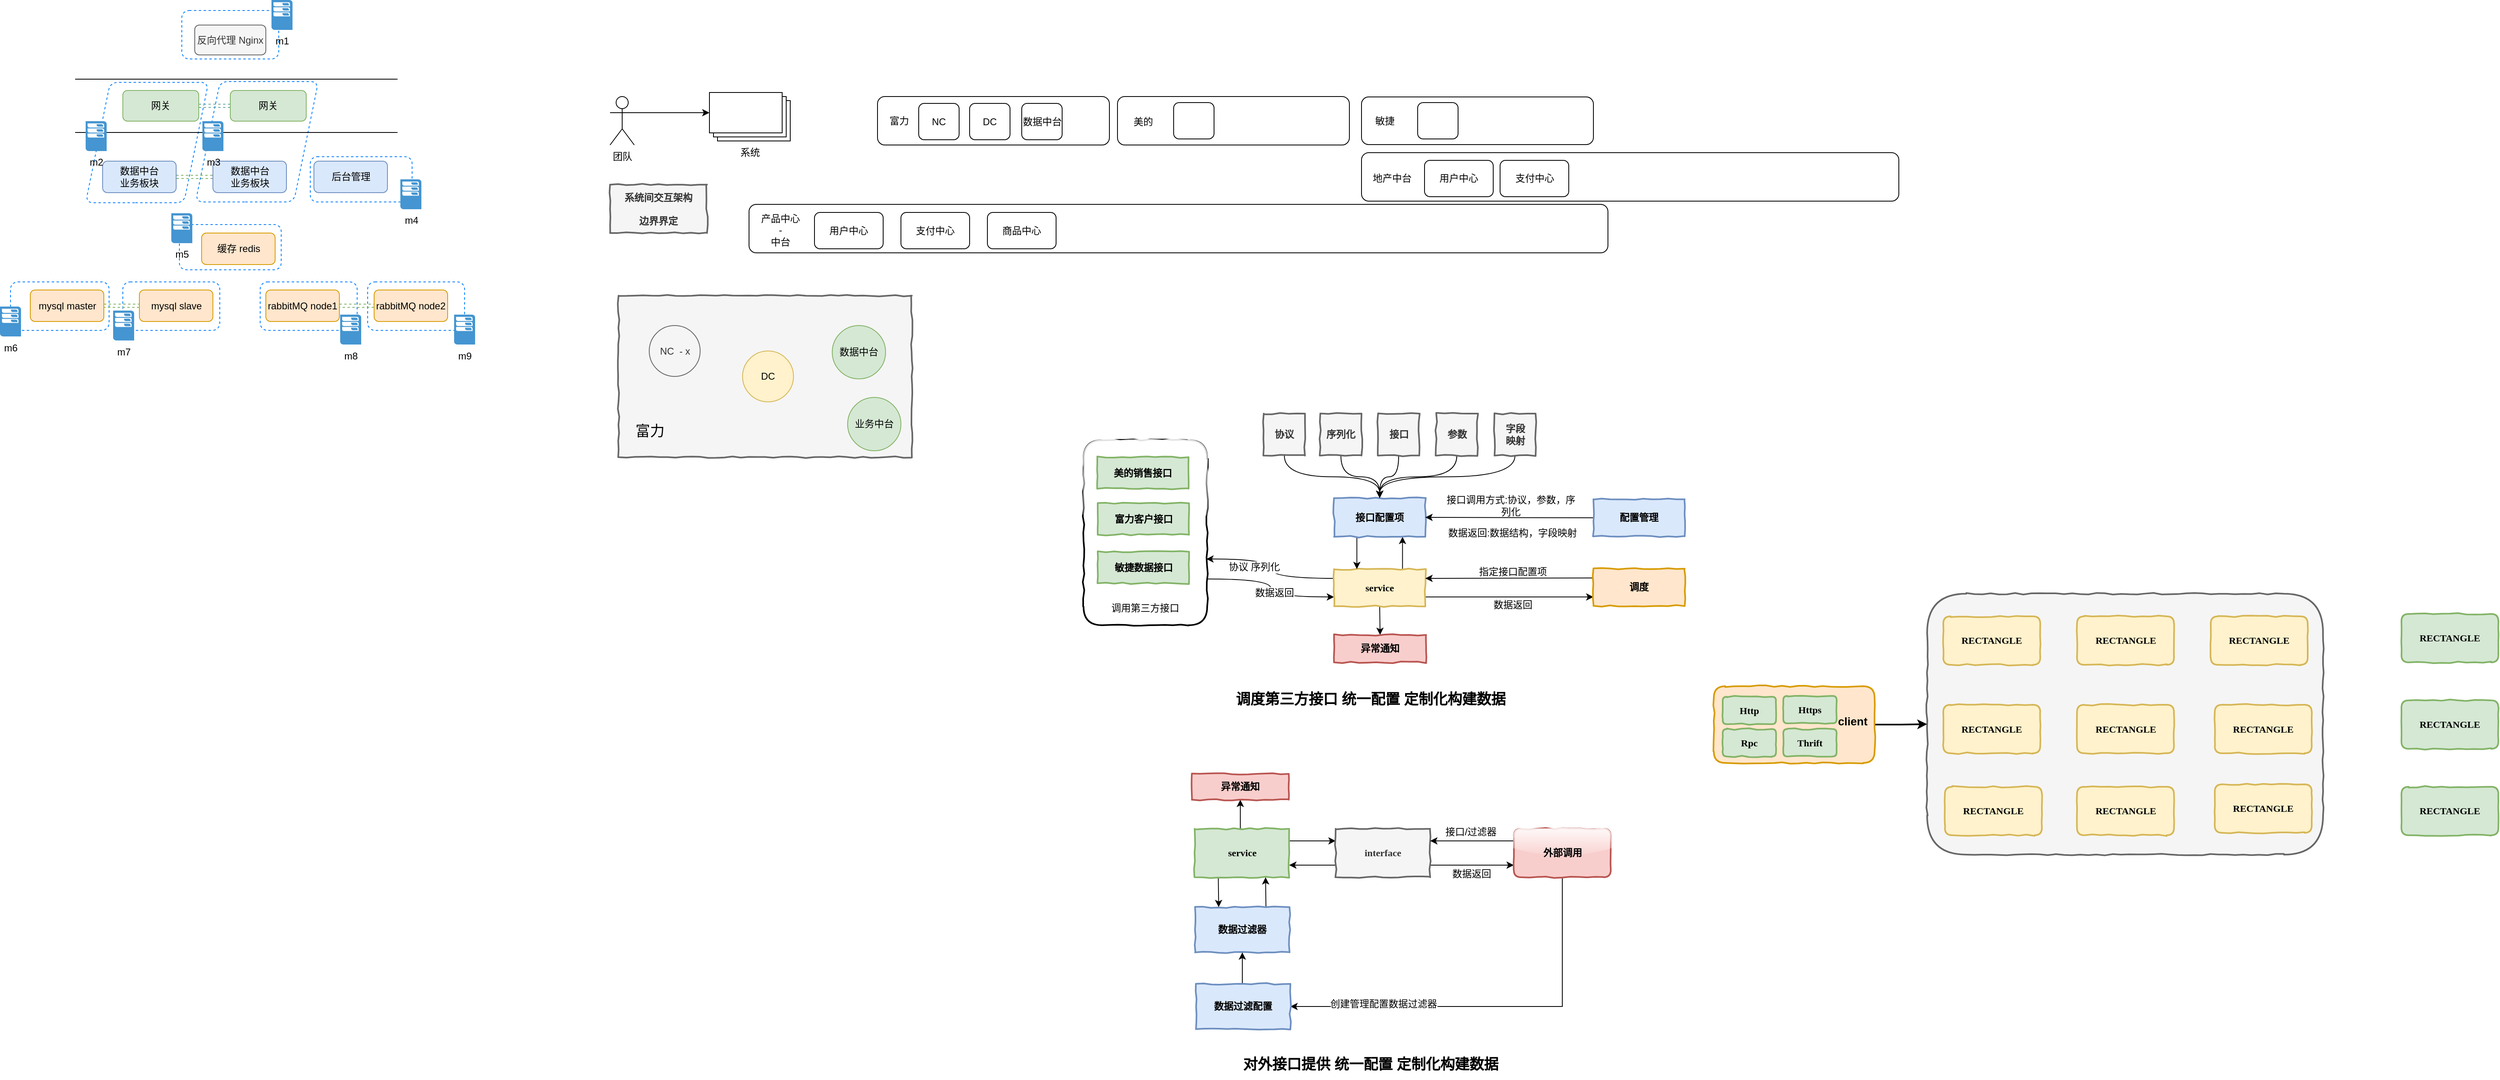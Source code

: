 <mxfile version="10.6.5" type="github"><diagram id="8j4QV6iupwo2BrZy_Bge" name="Ã§Â¬Â¬ 1 Ã©Â¡Âµ"><mxGraphModel dx="840" dy="522" grid="0" gridSize="10" guides="1" tooltips="1" connect="1" arrows="1" fold="1" page="1" pageScale="1" pageWidth="3300" pageHeight="4681" math="0" shadow="0"><root><mxCell id="0"/><mxCell id="1" parent="0"/><mxCell id="ocPGmNljcIVCdiM4A9-b-28" style="edgeStyle=orthogonalEdgeStyle;curved=1;rounded=0;orthogonalLoop=1;jettySize=auto;html=1;exitX=1;exitY=0.75;exitDx=0;exitDy=0;entryX=0;entryY=0.75;entryDx=0;entryDy=0;" parent="1" source="ocPGmNljcIVCdiM4A9-b-8" target="ocPGmNljcIVCdiM4A9-b-10" edge="1"><mxGeometry relative="1" as="geometry"/></mxCell><mxCell id="ocPGmNljcIVCdiM4A9-b-67" value="数据返回" style="text;html=1;resizable=0;points=[];align=center;verticalAlign=middle;labelBackgroundColor=#ffffff;" parent="ocPGmNljcIVCdiM4A9-b-28" vertex="1" connectable="0"><mxGeometry x="0.169" y="5" relative="1" as="geometry"><mxPoint as="offset"/></mxGeometry></mxCell><mxCell id="ocPGmNljcIVCdiM4A9-b-8" value="" style="html=1;whiteSpace=wrap;comic=1;strokeWidth=2;fontFamily=Comic Sans MS;fontStyle=1;rounded=1;glass=1;" parent="1" vertex="1"><mxGeometry x="1460" y="651" width="153" height="229" as="geometry"/></mxCell><mxCell id="tUfepJN6wgVoiMTjJK6x-27" value="" style="html=1;whiteSpace=wrap;comic=1;strokeWidth=2;fontFamily=Comic Sans MS;fontStyle=1;fillColor=#f5f5f5;strokeColor=#666666;fontColor=#333333;" parent="1" vertex="1"><mxGeometry x="884.5" y="472" width="363" height="200" as="geometry"/></mxCell><mxCell id="m1JuSl54RkbRaj8ku_ya-29" value="" style="rounded=1;whiteSpace=wrap;html=1;dashed=1;strokeColor=#007FFF;fillColor=none;" parent="1" vertex="1"><mxGeometry x="574" y="455" width="120" height="60" as="geometry"/></mxCell><mxCell id="m1JuSl54RkbRaj8ku_ya-28" value="" style="rounded=1;whiteSpace=wrap;html=1;dashed=1;strokeColor=#007FFF;fillColor=none;" parent="1" vertex="1"><mxGeometry x="441" y="455" width="120" height="60" as="geometry"/></mxCell><mxCell id="m1JuSl54RkbRaj8ku_ya-26" value="" style="rounded=1;whiteSpace=wrap;html=1;dashed=1;strokeColor=#007FFF;fillColor=none;" parent="1" vertex="1"><mxGeometry x="132" y="455" width="122" height="60" as="geometry"/></mxCell><mxCell id="m1JuSl54RkbRaj8ku_ya-27" value="" style="rounded=1;whiteSpace=wrap;html=1;dashed=1;strokeColor=#007FFF;fillColor=none;" parent="1" vertex="1"><mxGeometry x="271" y="455" width="120" height="60" as="geometry"/></mxCell><mxCell id="m1JuSl54RkbRaj8ku_ya-23" value="" style="rounded=1;whiteSpace=wrap;html=1;dashed=1;strokeColor=#007FFF;fillColor=none;" parent="1" vertex="1"><mxGeometry x="341" y="384" width="126" height="56" as="geometry"/></mxCell><mxCell id="m1JuSl54RkbRaj8ku_ya-21" value="" style="rounded=1;whiteSpace=wrap;html=1;dashed=1;strokeColor=#007FFF;fillColor=none;" parent="1" vertex="1"><mxGeometry x="503" y="300" width="126" height="56" as="geometry"/></mxCell><mxCell id="m1JuSl54RkbRaj8ku_ya-35" value="" style="shape=parallelogram;perimeter=parallelogramPerimeter;whiteSpace=wrap;html=1;dashed=1;strokeColor=#007FFF;fillColor=none;rounded=1;" parent="1" vertex="1"><mxGeometry x="361" y="207" width="152" height="149" as="geometry"/></mxCell><mxCell id="m1JuSl54RkbRaj8ku_ya-34" value="" style="shape=parallelogram;perimeter=parallelogramPerimeter;whiteSpace=wrap;html=1;dashed=1;strokeColor=#007FFF;fillColor=none;rounded=1;" parent="1" vertex="1"><mxGeometry x="225" y="208" width="152" height="149" as="geometry"/></mxCell><mxCell id="m1JuSl54RkbRaj8ku_ya-1" value="反向代理 Nginx" style="rounded=1;whiteSpace=wrap;html=1;fillColor=#f5f5f5;strokeColor=#666666;fontColor=#333333;" parent="1" vertex="1"><mxGeometry x="360" y="137" width="88" height="37" as="geometry"/></mxCell><mxCell id="m1JuSl54RkbRaj8ku_ya-40" style="edgeStyle=orthogonalEdgeStyle;curved=1;rounded=0;orthogonalLoop=1;jettySize=auto;html=1;exitX=1;exitY=0.5;exitDx=0;exitDy=0;entryX=0;entryY=0.5;entryDx=0;entryDy=0;dashed=1;shape=link;strokeColor=#67AB9F;" parent="1" source="m1JuSl54RkbRaj8ku_ya-2" target="m1JuSl54RkbRaj8ku_ya-3" edge="1"><mxGeometry relative="1" as="geometry"/></mxCell><mxCell id="m1JuSl54RkbRaj8ku_ya-2" value="网关&lt;br&gt;" style="rounded=1;whiteSpace=wrap;html=1;fillColor=#d5e8d4;strokeColor=#82b366;" parent="1" vertex="1"><mxGeometry x="271" y="218" width="94" height="38" as="geometry"/></mxCell><mxCell id="m1JuSl54RkbRaj8ku_ya-3" value="网关&lt;br&gt;" style="rounded=1;whiteSpace=wrap;html=1;fillColor=#d5e8d4;strokeColor=#82b366;" parent="1" vertex="1"><mxGeometry x="404" y="218" width="94" height="38" as="geometry"/></mxCell><mxCell id="m1JuSl54RkbRaj8ku_ya-4" value="" style="shape=link;html=1;width=66;" parent="1" edge="1"><mxGeometry width="50" height="50" relative="1" as="geometry"><mxPoint x="212" y="237" as="sourcePoint"/><mxPoint x="611" y="237" as="targetPoint"/></mxGeometry></mxCell><mxCell id="m1JuSl54RkbRaj8ku_ya-41" style="edgeStyle=orthogonalEdgeStyle;shape=link;curved=1;rounded=0;orthogonalLoop=1;jettySize=auto;html=1;exitX=1;exitY=0.5;exitDx=0;exitDy=0;entryX=0;entryY=0.5;entryDx=0;entryDy=0;dashed=1;fillColor=#d5e8d4;strokeColor=#82b366;" parent="1" source="m1JuSl54RkbRaj8ku_ya-5" target="m1JuSl54RkbRaj8ku_ya-6" edge="1"><mxGeometry relative="1" as="geometry"/></mxCell><mxCell id="m1JuSl54RkbRaj8ku_ya-5" value="数据中台&lt;br&gt;业务板块&lt;br&gt;" style="rounded=1;whiteSpace=wrap;html=1;fillColor=#dae8fc;strokeColor=#6c8ebf;" parent="1" vertex="1"><mxGeometry x="246" y="305.5" width="91" height="39" as="geometry"/></mxCell><mxCell id="m1JuSl54RkbRaj8ku_ya-6" value="数据中台&lt;br&gt;业务板块&lt;br&gt;" style="rounded=1;whiteSpace=wrap;html=1;fillColor=#dae8fc;strokeColor=#6c8ebf;" parent="1" vertex="1"><mxGeometry x="382.5" y="305.5" width="91" height="39" as="geometry"/></mxCell><mxCell id="m1JuSl54RkbRaj8ku_ya-7" value="后台管理&lt;br&gt;" style="rounded=1;whiteSpace=wrap;html=1;fillColor=#dae8fc;strokeColor=#6c8ebf;" parent="1" vertex="1"><mxGeometry x="507.5" y="305.5" width="91" height="39" as="geometry"/></mxCell><mxCell id="m1JuSl54RkbRaj8ku_ya-9" value="缓存 redis&lt;br&gt;" style="rounded=1;whiteSpace=wrap;html=1;fillColor=#ffe6cc;strokeColor=#d79b00;" parent="1" vertex="1"><mxGeometry x="368.5" y="394.5" width="91" height="39" as="geometry"/></mxCell><mxCell id="m1JuSl54RkbRaj8ku_ya-43" style="edgeStyle=orthogonalEdgeStyle;shape=link;curved=1;rounded=0;orthogonalLoop=1;jettySize=auto;html=1;exitX=1;exitY=0.5;exitDx=0;exitDy=0;entryX=0;entryY=0.5;entryDx=0;entryDy=0;dashed=1;fillColor=#d5e8d4;strokeColor=#82b366;" parent="1" source="m1JuSl54RkbRaj8ku_ya-10" target="m1JuSl54RkbRaj8ku_ya-11" edge="1"><mxGeometry relative="1" as="geometry"/></mxCell><mxCell id="m1JuSl54RkbRaj8ku_ya-10" value="mysql master&lt;br&gt;" style="rounded=1;whiteSpace=wrap;html=1;fillColor=#ffe6cc;strokeColor=#d79b00;" parent="1" vertex="1"><mxGeometry x="156.5" y="465" width="91" height="39" as="geometry"/></mxCell><mxCell id="m1JuSl54RkbRaj8ku_ya-11" value="mysql slave&lt;br&gt;" style="rounded=1;whiteSpace=wrap;html=1;fillColor=#ffe6cc;strokeColor=#d79b00;" parent="1" vertex="1"><mxGeometry x="291.5" y="465" width="91" height="39" as="geometry"/></mxCell><mxCell id="m1JuSl54RkbRaj8ku_ya-44" style="edgeStyle=orthogonalEdgeStyle;shape=link;curved=1;rounded=0;orthogonalLoop=1;jettySize=auto;html=1;exitX=1;exitY=0.5;exitDx=0;exitDy=0;entryX=0;entryY=0.5;entryDx=0;entryDy=0;dashed=1;fillColor=#d5e8d4;strokeColor=#82b366;" parent="1" source="m1JuSl54RkbRaj8ku_ya-12" target="m1JuSl54RkbRaj8ku_ya-13" edge="1"><mxGeometry relative="1" as="geometry"/></mxCell><mxCell id="m1JuSl54RkbRaj8ku_ya-12" value="rabbitMQ node1" style="rounded=1;whiteSpace=wrap;html=1;fillColor=#ffe6cc;strokeColor=#d79b00;" parent="1" vertex="1"><mxGeometry x="448" y="465" width="91" height="39" as="geometry"/></mxCell><mxCell id="m1JuSl54RkbRaj8ku_ya-13" value="rabbitMQ node2" style="rounded=1;whiteSpace=wrap;html=1;fillColor=#ffe6cc;strokeColor=#d79b00;" parent="1" vertex="1"><mxGeometry x="582" y="465" width="91" height="39" as="geometry"/></mxCell><mxCell id="m1JuSl54RkbRaj8ku_ya-19" value="" style="rounded=1;whiteSpace=wrap;html=1;dashed=1;strokeColor=#007FFF;fillColor=none;" parent="1" vertex="1"><mxGeometry x="344" y="119" width="120" height="60" as="geometry"/></mxCell><mxCell id="m1JuSl54RkbRaj8ku_ya-20" value="m1" style="shadow=0;dashed=0;html=1;strokeColor=none;fillColor=#4495D1;labelPosition=center;verticalLabelPosition=bottom;verticalAlign=top;align=center;outlineConnect=0;shape=mxgraph.veeam.2d.esx_esxi;" parent="1" vertex="1"><mxGeometry x="455" y="106" width="26" height="37" as="geometry"/></mxCell><mxCell id="m1JuSl54RkbRaj8ku_ya-24" value="m5" style="shadow=0;dashed=0;html=1;strokeColor=none;fillColor=#4495D1;labelPosition=center;verticalLabelPosition=bottom;verticalAlign=top;align=center;outlineConnect=0;shape=mxgraph.veeam.2d.esx_esxi;" parent="1" vertex="1"><mxGeometry x="331" y="370" width="26" height="37" as="geometry"/></mxCell><mxCell id="m1JuSl54RkbRaj8ku_ya-30" value="m6" style="shadow=0;dashed=0;html=1;strokeColor=none;fillColor=#4495D1;labelPosition=center;verticalLabelPosition=bottom;verticalAlign=top;align=center;outlineConnect=0;shape=mxgraph.veeam.2d.esx_esxi;" parent="1" vertex="1"><mxGeometry x="119" y="485.5" width="26" height="37" as="geometry"/></mxCell><mxCell id="m1JuSl54RkbRaj8ku_ya-31" value="m7" style="shadow=0;dashed=0;html=1;strokeColor=none;fillColor=#4495D1;labelPosition=center;verticalLabelPosition=bottom;verticalAlign=top;align=center;outlineConnect=0;shape=mxgraph.veeam.2d.esx_esxi;" parent="1" vertex="1"><mxGeometry x="259" y="490.5" width="26" height="37" as="geometry"/></mxCell><mxCell id="m1JuSl54RkbRaj8ku_ya-32" value="m8" style="shadow=0;dashed=0;html=1;strokeColor=none;fillColor=#4495D1;labelPosition=center;verticalLabelPosition=bottom;verticalAlign=top;align=center;outlineConnect=0;shape=mxgraph.veeam.2d.esx_esxi;" parent="1" vertex="1"><mxGeometry x="540" y="495.5" width="26" height="37" as="geometry"/></mxCell><mxCell id="m1JuSl54RkbRaj8ku_ya-33" value="m9&lt;br&gt;" style="shadow=0;dashed=0;html=1;strokeColor=none;fillColor=#4495D1;labelPosition=center;verticalLabelPosition=bottom;verticalAlign=top;align=center;outlineConnect=0;shape=mxgraph.veeam.2d.esx_esxi;" parent="1" vertex="1"><mxGeometry x="681" y="495.5" width="26" height="37" as="geometry"/></mxCell><mxCell id="m1JuSl54RkbRaj8ku_ya-36" value="m2" style="shadow=0;dashed=0;html=1;strokeColor=none;fillColor=#4495D1;labelPosition=center;verticalLabelPosition=bottom;verticalAlign=top;align=center;outlineConnect=0;shape=mxgraph.veeam.2d.esx_esxi;" parent="1" vertex="1"><mxGeometry x="225" y="256" width="26" height="37" as="geometry"/></mxCell><mxCell id="m1JuSl54RkbRaj8ku_ya-38" value="m3" style="shadow=0;dashed=0;html=1;strokeColor=none;fillColor=#4495D1;labelPosition=center;verticalLabelPosition=bottom;verticalAlign=top;align=center;outlineConnect=0;shape=mxgraph.veeam.2d.esx_esxi;" parent="1" vertex="1"><mxGeometry x="369.5" y="256" width="26" height="37" as="geometry"/></mxCell><mxCell id="m1JuSl54RkbRaj8ku_ya-39" value="m4&lt;br&gt;" style="shadow=0;dashed=0;html=1;strokeColor=none;fillColor=#4495D1;labelPosition=center;verticalLabelPosition=bottom;verticalAlign=top;align=center;outlineConnect=0;shape=mxgraph.veeam.2d.esx_esxi;" parent="1" vertex="1"><mxGeometry x="614.5" y="328" width="26" height="37" as="geometry"/></mxCell><mxCell id="tUfepJN6wgVoiMTjJK6x-1" value="" style="rounded=1;whiteSpace=wrap;html=1;" parent="1" vertex="1"><mxGeometry x="1046" y="359" width="1063" height="60" as="geometry"/></mxCell><mxCell id="tUfepJN6wgVoiMTjJK6x-2" value="用户中心" style="rounded=1;whiteSpace=wrap;html=1;" parent="1" vertex="1"><mxGeometry x="1127" y="369" width="85" height="45" as="geometry"/></mxCell><mxCell id="tUfepJN6wgVoiMTjJK6x-3" value="产品中心&lt;br&gt;-&lt;br&gt;中台&lt;br&gt;&lt;br&gt;" style="text;html=1;strokeColor=none;fillColor=none;align=center;verticalAlign=middle;whiteSpace=wrap;rounded=0;" parent="1" vertex="1"><mxGeometry x="1058" y="388" width="54" height="20" as="geometry"/></mxCell><mxCell id="tUfepJN6wgVoiMTjJK6x-6" value="支付中心" style="rounded=1;whiteSpace=wrap;html=1;" parent="1" vertex="1"><mxGeometry x="1234" y="369" width="85" height="45" as="geometry"/></mxCell><mxCell id="tUfepJN6wgVoiMTjJK6x-7" value="商品中心" style="rounded=1;whiteSpace=wrap;html=1;" parent="1" vertex="1"><mxGeometry x="1341" y="369" width="85" height="45" as="geometry"/></mxCell><mxCell id="tUfepJN6wgVoiMTjJK6x-8" value="" style="rounded=1;whiteSpace=wrap;html=1;" parent="1" vertex="1"><mxGeometry x="1804" y="295" width="665" height="60" as="geometry"/></mxCell><mxCell id="tUfepJN6wgVoiMTjJK6x-9" value="地产中台" style="text;html=1;strokeColor=none;fillColor=none;align=center;verticalAlign=middle;whiteSpace=wrap;rounded=0;" parent="1" vertex="1"><mxGeometry x="1815" y="317" width="54" height="20" as="geometry"/></mxCell><mxCell id="tUfepJN6wgVoiMTjJK6x-10" value="用户中心" style="rounded=1;whiteSpace=wrap;html=1;" parent="1" vertex="1"><mxGeometry x="1882" y="304.5" width="85" height="45" as="geometry"/></mxCell><mxCell id="tUfepJN6wgVoiMTjJK6x-11" value="支付中心" style="rounded=1;whiteSpace=wrap;html=1;" parent="1" vertex="1"><mxGeometry x="1975.5" y="304.5" width="85" height="45" as="geometry"/></mxCell><mxCell id="tUfepJN6wgVoiMTjJK6x-12" value="" style="rounded=1;whiteSpace=wrap;html=1;" parent="1" vertex="1"><mxGeometry x="1205" y="225.5" width="287" height="60" as="geometry"/></mxCell><mxCell id="tUfepJN6wgVoiMTjJK6x-13" value="" style="rounded=1;whiteSpace=wrap;html=1;" parent="1" vertex="1"><mxGeometry x="1502" y="225.5" width="287" height="60" as="geometry"/></mxCell><mxCell id="tUfepJN6wgVoiMTjJK6x-14" value="富力" style="text;html=1;strokeColor=none;fillColor=none;align=center;verticalAlign=middle;whiteSpace=wrap;rounded=0;" parent="1" vertex="1"><mxGeometry x="1212" y="246" width="40" height="20" as="geometry"/></mxCell><mxCell id="tUfepJN6wgVoiMTjJK6x-15" value="NC" style="rounded=1;whiteSpace=wrap;html=1;" parent="1" vertex="1"><mxGeometry x="1256" y="234" width="50" height="45" as="geometry"/></mxCell><mxCell id="tUfepJN6wgVoiMTjJK6x-16" value="DC" style="rounded=1;whiteSpace=wrap;html=1;" parent="1" vertex="1"><mxGeometry x="1319" y="234" width="50" height="45" as="geometry"/></mxCell><mxCell id="tUfepJN6wgVoiMTjJK6x-17" value="数据中台" style="rounded=1;whiteSpace=wrap;html=1;" parent="1" vertex="1"><mxGeometry x="1383.5" y="234" width="50" height="45" as="geometry"/></mxCell><mxCell id="tUfepJN6wgVoiMTjJK6x-20" style="edgeStyle=orthogonalEdgeStyle;rounded=0;orthogonalLoop=1;jettySize=auto;html=1;exitX=1;exitY=0.333;exitDx=0;exitDy=0;exitPerimeter=0;entryX=0;entryY=0;entryDx=0;entryDy=25;entryPerimeter=0;" parent="1" source="tUfepJN6wgVoiMTjJK6x-18" target="tUfepJN6wgVoiMTjJK6x-19" edge="1"><mxGeometry relative="1" as="geometry"/></mxCell><mxCell id="tUfepJN6wgVoiMTjJK6x-18" value="团队" style="shape=umlActor;verticalLabelPosition=bottom;labelBackgroundColor=#ffffff;verticalAlign=top;html=1;outlineConnect=0;" parent="1" vertex="1"><mxGeometry x="874" y="225.5" width="30" height="60" as="geometry"/></mxCell><mxCell id="tUfepJN6wgVoiMTjJK6x-19" value="系统" style="verticalLabelPosition=bottom;verticalAlign=top;html=1;shape=mxgraph.basic.layered_rect;dx=10;outlineConnect=0;" parent="1" vertex="1"><mxGeometry x="997" y="220.5" width="100" height="60" as="geometry"/></mxCell><mxCell id="tUfepJN6wgVoiMTjJK6x-23" value="系统间交互架构&lt;br&gt;&lt;br&gt;边界界定&lt;br&gt;" style="html=1;whiteSpace=wrap;comic=1;strokeWidth=2;fontFamily=Comic Sans MS;fontStyle=1;fillColor=#f5f5f5;strokeColor=#666666;fontColor=#333333;" parent="1" vertex="1"><mxGeometry x="874" y="334.5" width="120" height="60" as="geometry"/></mxCell><mxCell id="tUfepJN6wgVoiMTjJK6x-24" value="DC" style="ellipse;whiteSpace=wrap;html=1;aspect=fixed;fillColor=#fff2cc;strokeColor=#d6b656;" parent="1" vertex="1"><mxGeometry x="1038" y="540.5" width="63" height="63" as="geometry"/></mxCell><mxCell id="tUfepJN6wgVoiMTjJK6x-25" value="数据中台&lt;br&gt;" style="ellipse;whiteSpace=wrap;html=1;aspect=fixed;fillColor=#d5e8d4;strokeColor=#82b366;" parent="1" vertex="1"><mxGeometry x="1149" y="509" width="66" height="66" as="geometry"/></mxCell><mxCell id="tUfepJN6wgVoiMTjJK6x-28" value="NC&amp;nbsp; - x" style="ellipse;whiteSpace=wrap;html=1;aspect=fixed;fillColor=#f5f5f5;strokeColor=#666666;fontColor=#333333;" parent="1" vertex="1"><mxGeometry x="922.5" y="509" width="63" height="63" as="geometry"/></mxCell><mxCell id="tUfepJN6wgVoiMTjJK6x-29" value="美的" style="text;html=1;strokeColor=none;fillColor=none;align=center;verticalAlign=middle;whiteSpace=wrap;rounded=0;" parent="1" vertex="1"><mxGeometry x="1514" y="247" width="40" height="20" as="geometry"/></mxCell><mxCell id="tUfepJN6wgVoiMTjJK6x-31" value="&lt;font style=&quot;font-size: 18px ; font-weight: normal&quot;&gt;富力&lt;/font&gt;" style="text;strokeColor=none;fillColor=none;html=1;fontSize=24;fontStyle=1;verticalAlign=middle;align=center;" parent="1" vertex="1"><mxGeometry x="893.5" y="618" width="58" height="40" as="geometry"/></mxCell><mxCell id="tUfepJN6wgVoiMTjJK6x-33" value="" style="rounded=1;whiteSpace=wrap;html=1;" parent="1" vertex="1"><mxGeometry x="1571.5" y="233" width="50" height="45" as="geometry"/></mxCell><mxCell id="ocPGmNljcIVCdiM4A9-b-1" value="" style="rounded=1;whiteSpace=wrap;html=1;" parent="1" vertex="1"><mxGeometry x="1804" y="226" width="287" height="59" as="geometry"/></mxCell><mxCell id="ocPGmNljcIVCdiM4A9-b-2" value="" style="rounded=1;whiteSpace=wrap;html=1;" parent="1" vertex="1"><mxGeometry x="1873.5" y="233" width="50" height="45" as="geometry"/></mxCell><mxCell id="ocPGmNljcIVCdiM4A9-b-3" value="敏捷" style="text;html=1;strokeColor=none;fillColor=none;align=center;verticalAlign=middle;whiteSpace=wrap;rounded=0;" parent="1" vertex="1"><mxGeometry x="1813" y="245.5" width="40" height="20" as="geometry"/></mxCell><mxCell id="ocPGmNljcIVCdiM4A9-b-4" value="业务中台&lt;br&gt;" style="ellipse;whiteSpace=wrap;html=1;aspect=fixed;fillColor=#d5e8d4;strokeColor=#82b366;" parent="1" vertex="1"><mxGeometry x="1168" y="598" width="66" height="66" as="geometry"/></mxCell><mxCell id="ocPGmNljcIVCdiM4A9-b-5" value="美的销售接口" style="html=1;whiteSpace=wrap;comic=1;strokeWidth=2;fontFamily=Comic Sans MS;fontStyle=1;fillColor=#d5e8d4;strokeColor=#82b366;" parent="1" vertex="1"><mxGeometry x="1477" y="672" width="113" height="39" as="geometry"/></mxCell><mxCell id="ocPGmNljcIVCdiM4A9-b-6" value="富力客户接口" style="html=1;whiteSpace=wrap;comic=1;strokeWidth=2;fontFamily=Comic Sans MS;fontStyle=1;fillColor=#d5e8d4;strokeColor=#82b366;" parent="1" vertex="1"><mxGeometry x="1477.5" y="729" width="113" height="39" as="geometry"/></mxCell><mxCell id="ocPGmNljcIVCdiM4A9-b-7" value="敏捷数据接口" style="html=1;whiteSpace=wrap;comic=1;strokeWidth=2;fontFamily=Comic Sans MS;fontStyle=1;fillColor=#d5e8d4;strokeColor=#82b366;" parent="1" vertex="1"><mxGeometry x="1477.5" y="789" width="113" height="39" as="geometry"/></mxCell><mxCell id="ocPGmNljcIVCdiM4A9-b-9" value="调用第三方接口" style="text;html=1;strokeColor=none;fillColor=none;align=center;verticalAlign=middle;whiteSpace=wrap;rounded=0;" parent="1" vertex="1"><mxGeometry x="1492" y="849" width="89" height="20" as="geometry"/></mxCell><mxCell id="ocPGmNljcIVCdiM4A9-b-13" style="edgeStyle=orthogonalEdgeStyle;rounded=0;orthogonalLoop=1;jettySize=auto;html=1;exitX=0.75;exitY=0;exitDx=0;exitDy=0;entryX=0.75;entryY=1;entryDx=0;entryDy=0;" parent="1" source="ocPGmNljcIVCdiM4A9-b-10" target="ocPGmNljcIVCdiM4A9-b-11" edge="1"><mxGeometry relative="1" as="geometry"/></mxCell><mxCell id="ocPGmNljcIVCdiM4A9-b-14" style="edgeStyle=orthogonalEdgeStyle;rounded=0;orthogonalLoop=1;jettySize=auto;html=1;exitX=0;exitY=0.25;exitDx=0;exitDy=0;curved=1;entryX=0.993;entryY=0.642;entryDx=0;entryDy=0;entryPerimeter=0;" parent="1" source="ocPGmNljcIVCdiM4A9-b-10" target="ocPGmNljcIVCdiM4A9-b-8" edge="1"><mxGeometry relative="1" as="geometry"/></mxCell><mxCell id="ocPGmNljcIVCdiM4A9-b-15" value="协议 序列化" style="text;html=1;resizable=0;points=[];align=center;verticalAlign=middle;labelBackgroundColor=#ffffff;" parent="ocPGmNljcIVCdiM4A9-b-14" vertex="1" connectable="0"><mxGeometry x="0.358" y="10" relative="1" as="geometry"><mxPoint as="offset"/></mxGeometry></mxCell><mxCell id="ocPGmNljcIVCdiM4A9-b-69" style="edgeStyle=orthogonalEdgeStyle;rounded=0;orthogonalLoop=1;jettySize=auto;html=1;exitX=0.5;exitY=1;exitDx=0;exitDy=0;entryX=0.5;entryY=0;entryDx=0;entryDy=0;" parent="1" source="ocPGmNljcIVCdiM4A9-b-10" target="ocPGmNljcIVCdiM4A9-b-68" edge="1"><mxGeometry relative="1" as="geometry"/></mxCell><mxCell id="ocPGmNljcIVCdiM4A9-b-74" style="edgeStyle=orthogonalEdgeStyle;rounded=0;orthogonalLoop=1;jettySize=auto;html=1;exitX=1;exitY=0.75;exitDx=0;exitDy=0;" parent="1" source="ocPGmNljcIVCdiM4A9-b-10" edge="1"><mxGeometry relative="1" as="geometry"><mxPoint x="2091" y="845" as="targetPoint"/></mxGeometry></mxCell><mxCell id="ocPGmNljcIVCdiM4A9-b-10" value="service" style="html=1;whiteSpace=wrap;comic=1;strokeWidth=2;fontFamily=Comic Sans MS;fontStyle=1;fillColor=#fff2cc;strokeColor=#d6b656;" parent="1" vertex="1"><mxGeometry x="1770" y="810.5" width="113" height="46" as="geometry"/></mxCell><mxCell id="ocPGmNljcIVCdiM4A9-b-12" style="edgeStyle=orthogonalEdgeStyle;rounded=0;orthogonalLoop=1;jettySize=auto;html=1;exitX=0.25;exitY=1;exitDx=0;exitDy=0;entryX=0.25;entryY=0;entryDx=0;entryDy=0;" parent="1" source="ocPGmNljcIVCdiM4A9-b-11" target="ocPGmNljcIVCdiM4A9-b-10" edge="1"><mxGeometry relative="1" as="geometry"/></mxCell><mxCell id="ocPGmNljcIVCdiM4A9-b-11" value="接口配置项" style="html=1;whiteSpace=wrap;comic=1;strokeWidth=2;fontFamily=Comic Sans MS;fontStyle=1;fillColor=#dae8fc;strokeColor=#6c8ebf;" parent="1" vertex="1"><mxGeometry x="1770" y="722.5" width="113" height="48" as="geometry"/></mxCell><mxCell id="ocPGmNljcIVCdiM4A9-b-21" style="edgeStyle=orthogonalEdgeStyle;curved=1;rounded=0;orthogonalLoop=1;jettySize=auto;html=1;exitX=0.5;exitY=1;exitDx=0;exitDy=0;" parent="1" source="ocPGmNljcIVCdiM4A9-b-16" target="ocPGmNljcIVCdiM4A9-b-11" edge="1"><mxGeometry relative="1" as="geometry"/></mxCell><mxCell id="ocPGmNljcIVCdiM4A9-b-16" value="协议" style="html=1;whiteSpace=wrap;comic=1;strokeWidth=2;fontFamily=Comic Sans MS;fontStyle=1;fillColor=#f5f5f5;strokeColor=#666666;fontColor=#333333;" parent="1" vertex="1"><mxGeometry x="1683" y="618" width="51" height="52" as="geometry"/></mxCell><mxCell id="ocPGmNljcIVCdiM4A9-b-22" style="edgeStyle=orthogonalEdgeStyle;curved=1;rounded=0;orthogonalLoop=1;jettySize=auto;html=1;exitX=0.5;exitY=1;exitDx=0;exitDy=0;entryX=0.5;entryY=0;entryDx=0;entryDy=0;" parent="1" source="ocPGmNljcIVCdiM4A9-b-17" target="ocPGmNljcIVCdiM4A9-b-11" edge="1"><mxGeometry relative="1" as="geometry"/></mxCell><mxCell id="ocPGmNljcIVCdiM4A9-b-17" value="序列化" style="html=1;whiteSpace=wrap;comic=1;strokeWidth=2;fontFamily=Comic Sans MS;fontStyle=1;fillColor=#f5f5f5;strokeColor=#666666;fontColor=#333333;" parent="1" vertex="1"><mxGeometry x="1753" y="618" width="51" height="52" as="geometry"/></mxCell><mxCell id="ocPGmNljcIVCdiM4A9-b-23" style="edgeStyle=orthogonalEdgeStyle;curved=1;rounded=0;orthogonalLoop=1;jettySize=auto;html=1;exitX=0.5;exitY=1;exitDx=0;exitDy=0;entryX=0.5;entryY=0;entryDx=0;entryDy=0;" parent="1" source="ocPGmNljcIVCdiM4A9-b-18" target="ocPGmNljcIVCdiM4A9-b-11" edge="1"><mxGeometry relative="1" as="geometry"/></mxCell><mxCell id="ocPGmNljcIVCdiM4A9-b-18" value="接口" style="html=1;whiteSpace=wrap;comic=1;strokeWidth=2;fontFamily=Comic Sans MS;fontStyle=1;fillColor=#f5f5f5;strokeColor=#666666;fontColor=#333333;" parent="1" vertex="1"><mxGeometry x="1824.5" y="618" width="51" height="52" as="geometry"/></mxCell><mxCell id="ocPGmNljcIVCdiM4A9-b-24" style="edgeStyle=orthogonalEdgeStyle;curved=1;rounded=0;orthogonalLoop=1;jettySize=auto;html=1;exitX=0.5;exitY=1;exitDx=0;exitDy=0;entryX=0.5;entryY=0;entryDx=0;entryDy=0;" parent="1" source="ocPGmNljcIVCdiM4A9-b-19" target="ocPGmNljcIVCdiM4A9-b-11" edge="1"><mxGeometry relative="1" as="geometry"/></mxCell><mxCell id="ocPGmNljcIVCdiM4A9-b-19" value="字段&lt;br&gt;映射&lt;br&gt;" style="html=1;whiteSpace=wrap;comic=1;strokeWidth=2;fontFamily=Comic Sans MS;fontStyle=1;fillColor=#f5f5f5;strokeColor=#666666;fontColor=#333333;" parent="1" vertex="1"><mxGeometry x="1968.5" y="618" width="51" height="52" as="geometry"/></mxCell><mxCell id="ocPGmNljcIVCdiM4A9-b-26" style="edgeStyle=orthogonalEdgeStyle;curved=1;rounded=0;orthogonalLoop=1;jettySize=auto;html=1;exitX=0;exitY=0.25;exitDx=0;exitDy=0;entryX=1;entryY=0.25;entryDx=0;entryDy=0;" parent="1" source="ocPGmNljcIVCdiM4A9-b-25" target="ocPGmNljcIVCdiM4A9-b-10" edge="1"><mxGeometry relative="1" as="geometry"/></mxCell><mxCell id="ocPGmNljcIVCdiM4A9-b-25" value="调度" style="html=1;whiteSpace=wrap;comic=1;strokeWidth=2;fontFamily=Comic Sans MS;fontStyle=1;fillColor=#ffe6cc;strokeColor=#d79b00;" parent="1" vertex="1"><mxGeometry x="2091" y="810" width="113" height="46" as="geometry"/></mxCell><mxCell id="ocPGmNljcIVCdiM4A9-b-30" style="edgeStyle=orthogonalEdgeStyle;curved=1;rounded=0;orthogonalLoop=1;jettySize=auto;html=1;exitX=0.5;exitY=1;exitDx=0;exitDy=0;entryX=0.5;entryY=0;entryDx=0;entryDy=0;" parent="1" source="ocPGmNljcIVCdiM4A9-b-29" target="ocPGmNljcIVCdiM4A9-b-11" edge="1"><mxGeometry relative="1" as="geometry"/></mxCell><mxCell id="ocPGmNljcIVCdiM4A9-b-29" value="参数" style="html=1;whiteSpace=wrap;comic=1;strokeWidth=2;fontFamily=Comic Sans MS;fontStyle=1;fillColor=#f5f5f5;strokeColor=#666666;fontColor=#333333;" parent="1" vertex="1"><mxGeometry x="1896.5" y="618" width="51" height="52" as="geometry"/></mxCell><mxCell id="ocPGmNljcIVCdiM4A9-b-60" style="edgeStyle=orthogonalEdgeStyle;rounded=0;orthogonalLoop=1;jettySize=auto;html=1;exitX=1;exitY=0.25;exitDx=0;exitDy=0;entryX=0;entryY=0.25;entryDx=0;entryDy=0;" parent="1" source="ocPGmNljcIVCdiM4A9-b-31" target="ocPGmNljcIVCdiM4A9-b-36" edge="1"><mxGeometry relative="1" as="geometry"/></mxCell><mxCell id="ocPGmNljcIVCdiM4A9-b-63" style="edgeStyle=orthogonalEdgeStyle;rounded=0;orthogonalLoop=1;jettySize=auto;html=1;exitX=0.25;exitY=1;exitDx=0;exitDy=0;entryX=0.25;entryY=0;entryDx=0;entryDy=0;" parent="1" source="ocPGmNljcIVCdiM4A9-b-31" target="ocPGmNljcIVCdiM4A9-b-38" edge="1"><mxGeometry relative="1" as="geometry"/></mxCell><mxCell id="ocPGmNljcIVCdiM4A9-b-72" style="edgeStyle=orthogonalEdgeStyle;rounded=0;orthogonalLoop=1;jettySize=auto;html=1;exitX=0.5;exitY=0;exitDx=0;exitDy=0;entryX=0.5;entryY=1;entryDx=0;entryDy=0;" parent="1" source="ocPGmNljcIVCdiM4A9-b-31" target="ocPGmNljcIVCdiM4A9-b-71" edge="1"><mxGeometry relative="1" as="geometry"/></mxCell><mxCell id="ocPGmNljcIVCdiM4A9-b-31" value="service" style="html=1;whiteSpace=wrap;comic=1;strokeWidth=2;fontFamily=Comic Sans MS;fontStyle=1;fillColor=#d5e8d4;strokeColor=#82b366;" parent="1" vertex="1"><mxGeometry x="1597.5" y="1132" width="117" height="60" as="geometry"/></mxCell><mxCell id="ocPGmNljcIVCdiM4A9-b-33" style="edgeStyle=orthogonalEdgeStyle;curved=1;rounded=0;orthogonalLoop=1;jettySize=auto;html=1;exitX=0;exitY=0.5;exitDx=0;exitDy=0;entryX=1;entryY=0.5;entryDx=0;entryDy=0;" parent="1" source="ocPGmNljcIVCdiM4A9-b-32" target="ocPGmNljcIVCdiM4A9-b-11" edge="1"><mxGeometry relative="1" as="geometry"/></mxCell><mxCell id="ocPGmNljcIVCdiM4A9-b-32" value="配置管理" style="html=1;whiteSpace=wrap;comic=1;strokeWidth=2;fontFamily=Comic Sans MS;fontStyle=1;fillColor=#dae8fc;strokeColor=#6c8ebf;" parent="1" vertex="1"><mxGeometry x="2091" y="724" width="113" height="46" as="geometry"/></mxCell><mxCell id="ocPGmNljcIVCdiM4A9-b-34" value="&lt;span style=&quot;font-size: 18px&quot;&gt;调度第三方接口 统一配置 定制化构建数据&lt;/span&gt;" style="text;strokeColor=none;fillColor=none;html=1;fontSize=24;fontStyle=1;verticalAlign=middle;align=center;" parent="1" vertex="1"><mxGeometry x="1672" y="950" width="286" height="40" as="geometry"/></mxCell><mxCell id="ocPGmNljcIVCdiM4A9-b-51" style="edgeStyle=orthogonalEdgeStyle;rounded=0;orthogonalLoop=1;jettySize=auto;html=1;exitX=1;exitY=0.75;exitDx=0;exitDy=0;entryX=0;entryY=0.75;entryDx=0;entryDy=0;" parent="1" source="ocPGmNljcIVCdiM4A9-b-36" target="ocPGmNljcIVCdiM4A9-b-44" edge="1"><mxGeometry relative="1" as="geometry"/></mxCell><mxCell id="ocPGmNljcIVCdiM4A9-b-61" style="edgeStyle=orthogonalEdgeStyle;rounded=0;orthogonalLoop=1;jettySize=auto;html=1;exitX=0;exitY=0.75;exitDx=0;exitDy=0;entryX=1;entryY=0.75;entryDx=0;entryDy=0;" parent="1" source="ocPGmNljcIVCdiM4A9-b-36" target="ocPGmNljcIVCdiM4A9-b-31" edge="1"><mxGeometry relative="1" as="geometry"/></mxCell><mxCell id="ocPGmNljcIVCdiM4A9-b-36" value="interface" style="html=1;whiteSpace=wrap;comic=1;strokeWidth=2;fontFamily=Comic Sans MS;fontStyle=1;fillColor=#f5f5f5;strokeColor=#666666;fontColor=#333333;" parent="1" vertex="1"><mxGeometry x="1772" y="1132" width="117" height="60" as="geometry"/></mxCell><mxCell id="ocPGmNljcIVCdiM4A9-b-62" style="edgeStyle=orthogonalEdgeStyle;rounded=0;orthogonalLoop=1;jettySize=auto;html=1;exitX=0.75;exitY=0;exitDx=0;exitDy=0;entryX=0.75;entryY=1;entryDx=0;entryDy=0;" parent="1" source="ocPGmNljcIVCdiM4A9-b-38" target="ocPGmNljcIVCdiM4A9-b-31" edge="1"><mxGeometry relative="1" as="geometry"/></mxCell><mxCell id="ocPGmNljcIVCdiM4A9-b-38" value="数据过滤器" style="html=1;whiteSpace=wrap;comic=1;strokeWidth=2;fontFamily=Comic Sans MS;fontStyle=1;fillColor=#dae8fc;strokeColor=#6c8ebf;" parent="1" vertex="1"><mxGeometry x="1598" y="1229" width="117" height="56" as="geometry"/></mxCell><mxCell id="ocPGmNljcIVCdiM4A9-b-50" style="edgeStyle=orthogonalEdgeStyle;rounded=0;orthogonalLoop=1;jettySize=auto;html=1;exitX=0;exitY=0.25;exitDx=0;exitDy=0;entryX=1;entryY=0.25;entryDx=0;entryDy=0;" parent="1" source="ocPGmNljcIVCdiM4A9-b-44" target="ocPGmNljcIVCdiM4A9-b-36" edge="1"><mxGeometry relative="1" as="geometry"/></mxCell><mxCell id="ocPGmNljcIVCdiM4A9-b-56" style="edgeStyle=orthogonalEdgeStyle;rounded=0;orthogonalLoop=1;jettySize=auto;html=1;exitX=0.5;exitY=1;exitDx=0;exitDy=0;entryX=1;entryY=0.5;entryDx=0;entryDy=0;" parent="1" source="ocPGmNljcIVCdiM4A9-b-44" target="ocPGmNljcIVCdiM4A9-b-53" edge="1"><mxGeometry relative="1" as="geometry"/></mxCell><mxCell id="ocPGmNljcIVCdiM4A9-b-70" value="创建管理配置数据过滤器" style="text;html=1;resizable=0;points=[];align=center;verticalAlign=middle;labelBackgroundColor=#ffffff;" parent="ocPGmNljcIVCdiM4A9-b-56" vertex="1" connectable="0"><mxGeometry x="0.537" y="-3" relative="1" as="geometry"><mxPoint as="offset"/></mxGeometry></mxCell><mxCell id="ocPGmNljcIVCdiM4A9-b-44" value="外部调用" style="html=1;whiteSpace=wrap;comic=1;strokeWidth=2;fontFamily=Comic Sans MS;fontStyle=1;fillColor=#f8cecc;strokeColor=#b85450;rounded=1;shadow=0;glass=1;" parent="1" vertex="1"><mxGeometry x="1992.5" y="1132" width="120" height="60" as="geometry"/></mxCell><mxCell id="ocPGmNljcIVCdiM4A9-b-64" style="edgeStyle=orthogonalEdgeStyle;rounded=0;orthogonalLoop=1;jettySize=auto;html=1;exitX=0.5;exitY=0;exitDx=0;exitDy=0;entryX=0.5;entryY=1;entryDx=0;entryDy=0;" parent="1" source="ocPGmNljcIVCdiM4A9-b-53" target="ocPGmNljcIVCdiM4A9-b-38" edge="1"><mxGeometry relative="1" as="geometry"/></mxCell><mxCell id="ocPGmNljcIVCdiM4A9-b-53" value="数据过滤配置" style="html=1;whiteSpace=wrap;comic=1;strokeWidth=2;fontFamily=Comic Sans MS;fontStyle=1;fillColor=#dae8fc;strokeColor=#6c8ebf;" parent="1" vertex="1"><mxGeometry x="1599" y="1324" width="117" height="56" as="geometry"/></mxCell><mxCell id="ocPGmNljcIVCdiM4A9-b-65" value="接口调用方式:协议，参数，序列化" style="text;html=1;strokeColor=none;fillColor=none;align=center;verticalAlign=middle;whiteSpace=wrap;rounded=0;" parent="1" vertex="1"><mxGeometry x="1904" y="722" width="170" height="20" as="geometry"/></mxCell><mxCell id="ocPGmNljcIVCdiM4A9-b-66" value="数据返回:数据结构，字段映射" style="text;html=1;strokeColor=none;fillColor=none;align=center;verticalAlign=middle;whiteSpace=wrap;rounded=0;" parent="1" vertex="1"><mxGeometry x="1909" y="756" width="164" height="20" as="geometry"/></mxCell><mxCell id="ocPGmNljcIVCdiM4A9-b-68" value="异常通知" style="html=1;whiteSpace=wrap;comic=1;strokeWidth=2;fontFamily=Comic Sans MS;fontStyle=1;fillColor=#f8cecc;strokeColor=#b85450;" parent="1" vertex="1"><mxGeometry x="1770" y="892" width="114" height="34" as="geometry"/></mxCell><mxCell id="ocPGmNljcIVCdiM4A9-b-71" value="异常通知" style="html=1;whiteSpace=wrap;comic=1;strokeWidth=2;fontFamily=Comic Sans MS;fontStyle=1;fillColor=#f8cecc;strokeColor=#b85450;" parent="1" vertex="1"><mxGeometry x="1594" y="1064" width="120" height="32" as="geometry"/></mxCell><mxCell id="ocPGmNljcIVCdiM4A9-b-73" value="指定接口配置项" style="text;html=1;strokeColor=none;fillColor=none;align=center;verticalAlign=middle;whiteSpace=wrap;rounded=0;shadow=0;glass=1;" parent="1" vertex="1"><mxGeometry x="1918" y="804" width="147" height="20" as="geometry"/></mxCell><mxCell id="ocPGmNljcIVCdiM4A9-b-75" value="数据返回" style="text;html=1;strokeColor=none;fillColor=none;align=center;verticalAlign=middle;whiteSpace=wrap;rounded=0;shadow=0;glass=1;" parent="1" vertex="1"><mxGeometry x="1966" y="845" width="51" height="20" as="geometry"/></mxCell><mxCell id="ocPGmNljcIVCdiM4A9-b-76" value="接口/过滤器" style="text;html=1;strokeColor=none;fillColor=none;align=center;verticalAlign=middle;whiteSpace=wrap;rounded=0;shadow=0;glass=1;" parent="1" vertex="1"><mxGeometry x="1896" y="1126" width="87" height="20" as="geometry"/></mxCell><mxCell id="ocPGmNljcIVCdiM4A9-b-77" value="数据返回" style="text;html=1;strokeColor=none;fillColor=none;align=center;verticalAlign=middle;whiteSpace=wrap;rounded=0;shadow=0;glass=1;" parent="1" vertex="1"><mxGeometry x="1907" y="1178" width="67" height="20" as="geometry"/></mxCell><mxCell id="ocPGmNljcIVCdiM4A9-b-80" value="&lt;span style=&quot;font-size: 18px&quot;&gt;对外接口提供 统一配置 定制化构建数据&lt;/span&gt;" style="text;strokeColor=none;fillColor=none;html=1;fontSize=24;fontStyle=1;verticalAlign=middle;align=center;" parent="1" vertex="1"><mxGeometry x="1672" y="1402" width="286" height="40" as="geometry"/></mxCell><mxCell id="Z1s6xqgp6GMZcPAfvTyJ-1" value="" style="html=1;whiteSpace=wrap;comic=1;strokeWidth=2;fontFamily=Comic Sans MS;fontStyle=1;rounded=1;fillColor=#f5f5f5;strokeColor=#666666;fontColor=#333333;" vertex="1" parent="1"><mxGeometry x="2504" y="841" width="490" height="323" as="geometry"/></mxCell><mxCell id="Z1s6xqgp6GMZcPAfvTyJ-8" style="edgeStyle=orthogonalEdgeStyle;rounded=0;orthogonalLoop=1;jettySize=auto;html=1;exitX=1;exitY=0.5;exitDx=0;exitDy=0;entryX=0;entryY=0.5;entryDx=0;entryDy=0;strokeWidth=2;" edge="1" parent="1" source="Z1s6xqgp6GMZcPAfvTyJ-2" target="Z1s6xqgp6GMZcPAfvTyJ-1"><mxGeometry relative="1" as="geometry"/></mxCell><mxCell id="Z1s6xqgp6GMZcPAfvTyJ-2" value="" style="html=1;whiteSpace=wrap;comic=1;strokeWidth=2;fontFamily=Comic Sans MS;fontStyle=1;rounded=1;fillColor=#ffe6cc;strokeColor=#d79b00;" vertex="1" parent="1"><mxGeometry x="2240" y="955.5" width="199" height="95" as="geometry"/></mxCell><mxCell id="Z1s6xqgp6GMZcPAfvTyJ-3" value="Http" style="html=1;whiteSpace=wrap;comic=1;strokeWidth=2;fontFamily=Comic Sans MS;fontStyle=1;rounded=1;fillColor=#d5e8d4;strokeColor=#82b366;" vertex="1" parent="1"><mxGeometry x="2251" y="968.5" width="66" height="34" as="geometry"/></mxCell><mxCell id="Z1s6xqgp6GMZcPAfvTyJ-4" value="&lt;font style=&quot;font-size: 14px&quot;&gt;&lt;b&gt;client&lt;/b&gt;&lt;/font&gt;" style="text;html=1;strokeColor=none;fillColor=none;align=center;verticalAlign=middle;whiteSpace=wrap;rounded=0;" vertex="1" parent="1"><mxGeometry x="2392" y="988.5" width="40" height="20" as="geometry"/></mxCell><mxCell id="Z1s6xqgp6GMZcPAfvTyJ-5" value="Https" style="html=1;whiteSpace=wrap;comic=1;strokeWidth=2;fontFamily=Comic Sans MS;fontStyle=1;rounded=1;fillColor=#d5e8d4;strokeColor=#82b366;" vertex="1" parent="1"><mxGeometry x="2326" y="967.5" width="66" height="34" as="geometry"/></mxCell><mxCell id="Z1s6xqgp6GMZcPAfvTyJ-6" value="Rpc" style="html=1;whiteSpace=wrap;comic=1;strokeWidth=2;fontFamily=Comic Sans MS;fontStyle=1;rounded=1;fillColor=#d5e8d4;strokeColor=#82b366;" vertex="1" parent="1"><mxGeometry x="2251" y="1008.5" width="66" height="34" as="geometry"/></mxCell><mxCell id="Z1s6xqgp6GMZcPAfvTyJ-7" value="Thrift" style="html=1;whiteSpace=wrap;comic=1;strokeWidth=2;fontFamily=Comic Sans MS;fontStyle=1;rounded=1;fillColor=#d5e8d4;strokeColor=#82b366;" vertex="1" parent="1"><mxGeometry x="2326" y="1008.5" width="66" height="34" as="geometry"/></mxCell><mxCell id="Z1s6xqgp6GMZcPAfvTyJ-9" value="RECTANGLE" style="html=1;whiteSpace=wrap;comic=1;strokeWidth=2;fontFamily=Comic Sans MS;fontStyle=1;rounded=1;fillColor=#fff2cc;strokeColor=#d6b656;" vertex="1" parent="1"><mxGeometry x="2524" y="869" width="120" height="60" as="geometry"/></mxCell><mxCell id="Z1s6xqgp6GMZcPAfvTyJ-10" value="RECTANGLE" style="html=1;whiteSpace=wrap;comic=1;strokeWidth=2;fontFamily=Comic Sans MS;fontStyle=1;rounded=1;fillColor=#fff2cc;strokeColor=#d6b656;" vertex="1" parent="1"><mxGeometry x="2689.5" y="869" width="120" height="60" as="geometry"/></mxCell><mxCell id="Z1s6xqgp6GMZcPAfvTyJ-11" value="RECTANGLE" style="html=1;whiteSpace=wrap;comic=1;strokeWidth=2;fontFamily=Comic Sans MS;fontStyle=1;rounded=1;fillColor=#fff2cc;strokeColor=#d6b656;" vertex="1" parent="1"><mxGeometry x="2855" y="869" width="120" height="60" as="geometry"/></mxCell><mxCell id="Z1s6xqgp6GMZcPAfvTyJ-12" value="RECTANGLE" style="html=1;whiteSpace=wrap;comic=1;strokeWidth=2;fontFamily=Comic Sans MS;fontStyle=1;rounded=1;fillColor=#fff2cc;strokeColor=#d6b656;" vertex="1" parent="1"><mxGeometry x="2860" y="978.5" width="120" height="60" as="geometry"/></mxCell><mxCell id="Z1s6xqgp6GMZcPAfvTyJ-13" value="RECTANGLE" style="html=1;whiteSpace=wrap;comic=1;strokeWidth=2;fontFamily=Comic Sans MS;fontStyle=1;rounded=1;fillColor=#fff2cc;strokeColor=#d6b656;" vertex="1" parent="1"><mxGeometry x="2689.5" y="978.5" width="120" height="60" as="geometry"/></mxCell><mxCell id="Z1s6xqgp6GMZcPAfvTyJ-14" value="RECTANGLE" style="html=1;whiteSpace=wrap;comic=1;strokeWidth=2;fontFamily=Comic Sans MS;fontStyle=1;rounded=1;fillColor=#fff2cc;strokeColor=#d6b656;" vertex="1" parent="1"><mxGeometry x="2524" y="978.5" width="120" height="60" as="geometry"/></mxCell><mxCell id="Z1s6xqgp6GMZcPAfvTyJ-15" value="RECTANGLE" style="html=1;whiteSpace=wrap;comic=1;strokeWidth=2;fontFamily=Comic Sans MS;fontStyle=1;rounded=1;fillColor=#fff2cc;strokeColor=#d6b656;" vertex="1" parent="1"><mxGeometry x="2526" y="1080" width="120" height="60" as="geometry"/></mxCell><mxCell id="Z1s6xqgp6GMZcPAfvTyJ-16" value="RECTANGLE" style="html=1;whiteSpace=wrap;comic=1;strokeWidth=2;fontFamily=Comic Sans MS;fontStyle=1;rounded=1;fillColor=#fff2cc;strokeColor=#d6b656;" vertex="1" parent="1"><mxGeometry x="2689.5" y="1080" width="120" height="60" as="geometry"/></mxCell><mxCell id="Z1s6xqgp6GMZcPAfvTyJ-17" value="RECTANGLE" style="html=1;whiteSpace=wrap;comic=1;strokeWidth=2;fontFamily=Comic Sans MS;fontStyle=1;rounded=1;fillColor=#fff2cc;strokeColor=#d6b656;" vertex="1" parent="1"><mxGeometry x="2860" y="1077" width="120" height="60" as="geometry"/></mxCell><mxCell id="Z1s6xqgp6GMZcPAfvTyJ-18" value="RECTANGLE" style="html=1;whiteSpace=wrap;comic=1;strokeWidth=2;fontFamily=Comic Sans MS;fontStyle=1;rounded=1;fillColor=#d5e8d4;strokeColor=#82b366;" vertex="1" parent="1"><mxGeometry x="3091" y="866" width="120" height="60" as="geometry"/></mxCell><mxCell id="Z1s6xqgp6GMZcPAfvTyJ-19" value="RECTANGLE" style="html=1;whiteSpace=wrap;comic=1;strokeWidth=2;fontFamily=Comic Sans MS;fontStyle=1;rounded=1;fillColor=#d5e8d4;strokeColor=#82b366;" vertex="1" parent="1"><mxGeometry x="3091" y="973" width="120" height="60" as="geometry"/></mxCell><mxCell id="Z1s6xqgp6GMZcPAfvTyJ-20" value="RECTANGLE" style="html=1;whiteSpace=wrap;comic=1;strokeWidth=2;fontFamily=Comic Sans MS;fontStyle=1;rounded=1;fillColor=#d5e8d4;strokeColor=#82b366;" vertex="1" parent="1"><mxGeometry x="3091" y="1080" width="120" height="60" as="geometry"/></mxCell></root></mxGraphModel></diagram><diagram id="2QdQ4fnpa5F6C6iV0msR" name="ç¬¬ 2 é¡µ"><mxGraphModel dx="1269" dy="574" grid="1" gridSize="10" guides="1" tooltips="1" connect="1" arrows="1" fold="1" page="1" pageScale="1" pageWidth="3300" pageHeight="4681" math="0" shadow="0"><root><mxCell id="_nwwjjQ57CSlTSJXF6Ho-0"/><mxCell id="_nwwjjQ57CSlTSJXF6Ho-1" parent="_nwwjjQ57CSlTSJXF6Ho-0"/></root></mxGraphModel></diagram></mxfile>
